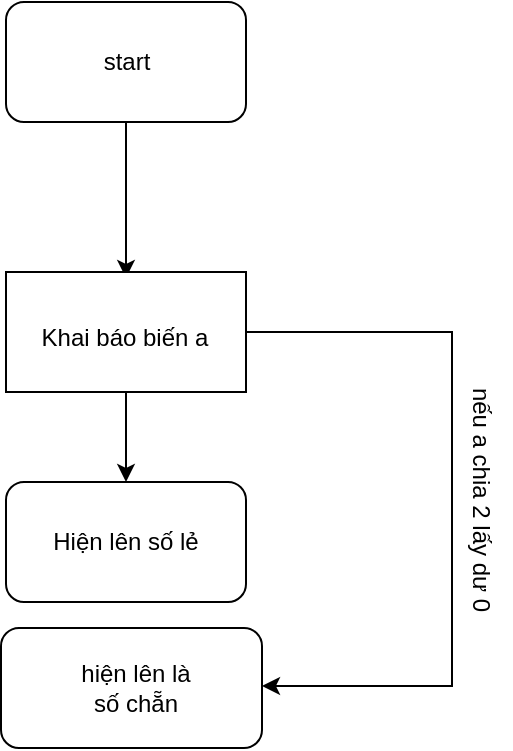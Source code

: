 <mxfile version="25.0.3">
  <diagram name="Trang-1" id="_li6FLXtPa4dHnsSss5G">
    <mxGraphModel grid="0" page="0" gridSize="10" guides="1" tooltips="1" connect="1" arrows="1" fold="1" pageScale="1" pageWidth="827" pageHeight="1169" math="0" shadow="0">
      <root>
        <mxCell id="0" />
        <mxCell id="1" parent="0" />
        <mxCell id="Y75dV5xkJvA3dV23pmSt-25" value="" style="rounded=1;whiteSpace=wrap;html=1;" vertex="1" parent="1">
          <mxGeometry x="295.5" y="494" width="130.5" height="60" as="geometry" />
        </mxCell>
        <mxCell id="JjIkbG9La5BVf3LTWZLL-2" value="" style="rounded=1;whiteSpace=wrap;html=1;" vertex="1" parent="1">
          <mxGeometry x="298" y="181" width="120" height="60" as="geometry" />
        </mxCell>
        <mxCell id="JjIkbG9La5BVf3LTWZLL-3" value="start" style="text;html=1;align=center;verticalAlign=middle;whiteSpace=wrap;rounded=0;" vertex="1" parent="1">
          <mxGeometry x="300.5" y="185.5" width="115" height="51" as="geometry" />
        </mxCell>
        <mxCell id="JjIkbG9La5BVf3LTWZLL-4" value="" style="endArrow=classic;html=1;rounded=0;exitX=0.5;exitY=1;exitDx=0;exitDy=0;" edge="1" parent="1" source="JjIkbG9La5BVf3LTWZLL-2">
          <mxGeometry width="50" height="50" relative="1" as="geometry">
            <mxPoint x="333" y="320" as="sourcePoint" />
            <mxPoint x="358" y="319" as="targetPoint" />
          </mxGeometry>
        </mxCell>
        <mxCell id="JjIkbG9La5BVf3LTWZLL-8" value="" style="edgeStyle=orthogonalEdgeStyle;rounded=0;orthogonalLoop=1;jettySize=auto;html=1;" edge="1" parent="1" source="JjIkbG9La5BVf3LTWZLL-5">
          <mxGeometry relative="1" as="geometry">
            <mxPoint x="426" y="523" as="targetPoint" />
            <Array as="points">
              <mxPoint x="521" y="346" />
            </Array>
          </mxGeometry>
        </mxCell>
        <mxCell id="JjIkbG9La5BVf3LTWZLL-10" value="" style="edgeStyle=orthogonalEdgeStyle;rounded=0;orthogonalLoop=1;jettySize=auto;html=1;" edge="1" parent="1" source="JjIkbG9La5BVf3LTWZLL-5" target="JjIkbG9La5BVf3LTWZLL-9">
          <mxGeometry relative="1" as="geometry" />
        </mxCell>
        <mxCell id="JjIkbG9La5BVf3LTWZLL-5" value="" style="rounded=0;whiteSpace=wrap;html=1;" vertex="1" parent="1">
          <mxGeometry x="298" y="316" width="120" height="60" as="geometry" />
        </mxCell>
        <mxCell id="JjIkbG9La5BVf3LTWZLL-6" value="Khai báo biến a" style="text;html=1;align=center;verticalAlign=middle;whiteSpace=wrap;rounded=0;" vertex="1" parent="1">
          <mxGeometry x="298" y="319" width="119" height="60" as="geometry" />
        </mxCell>
        <mxCell id="JjIkbG9La5BVf3LTWZLL-9" value="" style="rounded=1;whiteSpace=wrap;html=1;" vertex="1" parent="1">
          <mxGeometry x="298" y="421" width="120" height="60" as="geometry" />
        </mxCell>
        <mxCell id="JjIkbG9La5BVf3LTWZLL-11" value="Hiện lên số lẻ" style="text;html=1;align=center;verticalAlign=middle;whiteSpace=wrap;rounded=0;" vertex="1" parent="1">
          <mxGeometry x="316" y="426.5" width="84" height="49" as="geometry" />
        </mxCell>
        <mxCell id="JjIkbG9La5BVf3LTWZLL-13" value="hiện lên là số chẵn" style="text;html=1;align=center;verticalAlign=middle;whiteSpace=wrap;rounded=0;" vertex="1" parent="1">
          <mxGeometry x="333" y="509" width="60" height="30" as="geometry" />
        </mxCell>
        <mxCell id="JjIkbG9La5BVf3LTWZLL-14" value="nếu a chia 2 lấy dư 0" style="text;html=1;align=center;verticalAlign=middle;whiteSpace=wrap;rounded=0;rotation=90;" vertex="1" parent="1">
          <mxGeometry x="473" y="415" width="125" height="30" as="geometry" />
        </mxCell>
      </root>
    </mxGraphModel>
  </diagram>
</mxfile>
